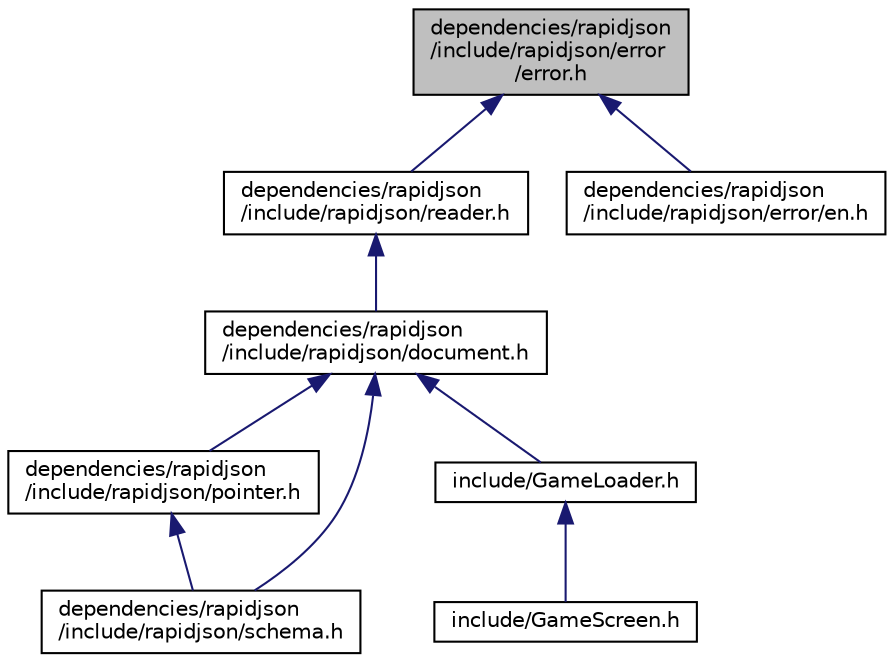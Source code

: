 digraph "dependencies/rapidjson/include/rapidjson/error/error.h"
{
  edge [fontname="Helvetica",fontsize="10",labelfontname="Helvetica",labelfontsize="10"];
  node [fontname="Helvetica",fontsize="10",shape=record];
  Node5 [label="dependencies/rapidjson\l/include/rapidjson/error\l/error.h",height=0.2,width=0.4,color="black", fillcolor="grey75", style="filled", fontcolor="black"];
  Node5 -> Node6 [dir="back",color="midnightblue",fontsize="10",style="solid",fontname="Helvetica"];
  Node6 [label="dependencies/rapidjson\l/include/rapidjson/reader.h",height=0.2,width=0.4,color="black", fillcolor="white", style="filled",URL="$reader_8h.html"];
  Node6 -> Node7 [dir="back",color="midnightblue",fontsize="10",style="solid",fontname="Helvetica"];
  Node7 [label="dependencies/rapidjson\l/include/rapidjson/document.h",height=0.2,width=0.4,color="black", fillcolor="white", style="filled",URL="$document_8h.html"];
  Node7 -> Node8 [dir="back",color="midnightblue",fontsize="10",style="solid",fontname="Helvetica"];
  Node8 [label="dependencies/rapidjson\l/include/rapidjson/pointer.h",height=0.2,width=0.4,color="black", fillcolor="white", style="filled",URL="$pointer_8h_source.html"];
  Node8 -> Node9 [dir="back",color="midnightblue",fontsize="10",style="solid",fontname="Helvetica"];
  Node9 [label="dependencies/rapidjson\l/include/rapidjson/schema.h",height=0.2,width=0.4,color="black", fillcolor="white", style="filled",URL="$schema_8h_source.html"];
  Node7 -> Node9 [dir="back",color="midnightblue",fontsize="10",style="solid",fontname="Helvetica"];
  Node7 -> Node10 [dir="back",color="midnightblue",fontsize="10",style="solid",fontname="Helvetica"];
  Node10 [label="include/GameLoader.h",height=0.2,width=0.4,color="black", fillcolor="white", style="filled",URL="$_game_loader_8h_source.html"];
  Node10 -> Node11 [dir="back",color="midnightblue",fontsize="10",style="solid",fontname="Helvetica"];
  Node11 [label="include/GameScreen.h",height=0.2,width=0.4,color="black", fillcolor="white", style="filled",URL="$_game_screen_8h_source.html"];
  Node5 -> Node12 [dir="back",color="midnightblue",fontsize="10",style="solid",fontname="Helvetica"];
  Node12 [label="dependencies/rapidjson\l/include/rapidjson/error/en.h",height=0.2,width=0.4,color="black", fillcolor="white", style="filled",URL="$en_8h_source.html"];
}
